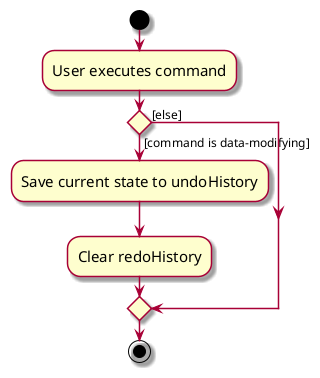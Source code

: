 @startuml
skin rose
skinparam ActivityFontSize 15
skinparam ArrowFontSize 12
start
:User executes command;

'Since the beta syntax does not support placing the condition outside the
'diamond we place it as the true branch instead.

if () then ([command is data-modifying])
        :Save current state to undoHistory;
        :Clear redoHistory;
else ([else])
endif
stop
@enduml
